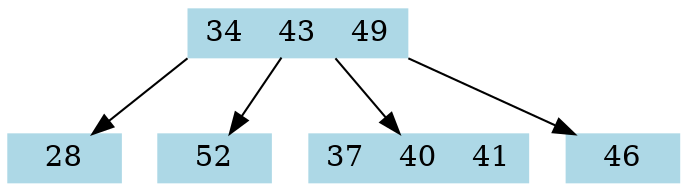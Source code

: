 
//
digraph {
 splines=false;
 node [shape = record,height=.1,style=filled,color=lightblue;];

 node0x7ffeefbff428 [label = " <node34> 34| <node43> 43| <node49> 49"]
 node0x7ffeefbff428:<node34>:sw -> node0x7ffeefbff548
 node0x7ffeefbff548 [label = " <node28> 28"]
 node0x7ffeefbff428:<node43>:se -> node0x7ffeefbff500
 node0x7ffeefbff500 [label = " <node37> 37| <node40> 40| <node41> 41"]
 node0x7ffeefbff428:<node49>:se -> node0x7ffeefbff4b8
 node0x7ffeefbff4b8 [label = " <node46> 46"]
 node0x7ffeefbff428:<node0>:se -> node0x7ffeefbff470
 node0x7ffeefbff470 [label = " <node52> 52"]
}

